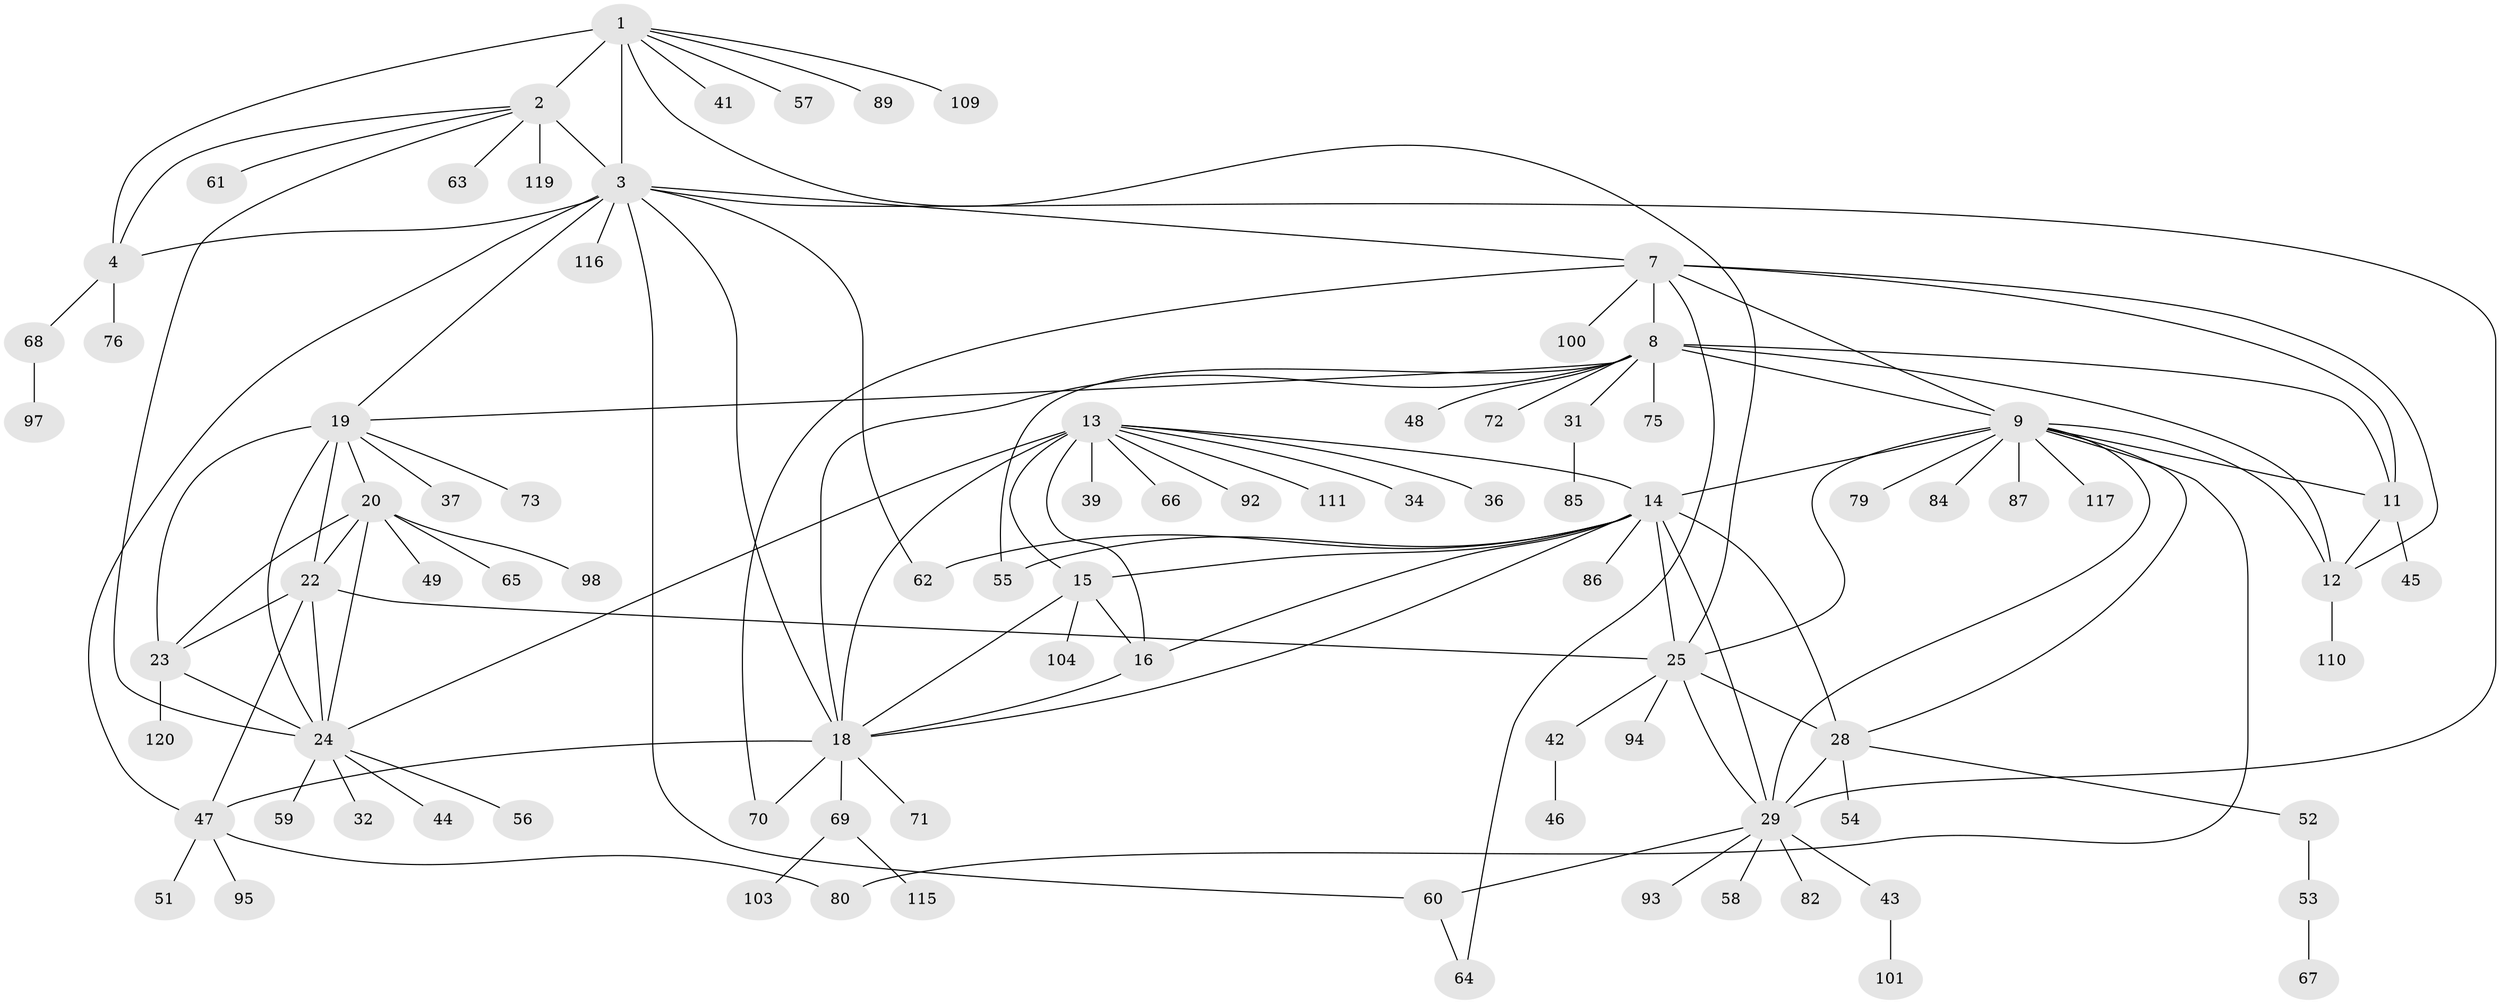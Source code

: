 // Generated by graph-tools (version 1.1) at 2025/52/02/27/25 19:52:17]
// undirected, 88 vertices, 130 edges
graph export_dot {
graph [start="1"]
  node [color=gray90,style=filled];
  1 [super="+5"];
  2 [super="+112"];
  3 [super="+6"];
  4 [super="+113"];
  7 [super="+38"];
  8 [super="+10"];
  9 [super="+27"];
  11 [super="+108"];
  12 [super="+107"];
  13 [super="+17"];
  14 [super="+26"];
  15 [super="+33"];
  16 [super="+118"];
  18 [super="+114"];
  19 [super="+21"];
  20 [super="+81"];
  22 [super="+83"];
  23 [super="+106"];
  24 [super="+50"];
  25 [super="+35"];
  28 [super="+30"];
  29 [super="+88"];
  31 [super="+40"];
  32;
  34;
  36;
  37;
  39;
  41;
  42;
  43 [super="+77"];
  44;
  45;
  46;
  47 [super="+74"];
  48;
  49;
  51;
  52;
  53;
  54;
  55;
  56;
  57;
  58;
  59;
  60;
  61;
  62;
  63;
  64;
  65;
  66;
  67;
  68;
  69 [super="+90"];
  70;
  71 [super="+99"];
  72 [super="+78"];
  73 [super="+91"];
  75 [super="+96"];
  76;
  79;
  80;
  82;
  84;
  85;
  86;
  87;
  89;
  92;
  93 [super="+105"];
  94;
  95 [super="+102"];
  97;
  98;
  100;
  101;
  103;
  104;
  109;
  110;
  111;
  115;
  116;
  117;
  119;
  120;
  1 -- 2 [weight=2];
  1 -- 3 [weight=4];
  1 -- 4 [weight=2];
  1 -- 41;
  1 -- 89;
  1 -- 57;
  1 -- 109;
  1 -- 25;
  2 -- 3 [weight=2];
  2 -- 4;
  2 -- 61;
  2 -- 63;
  2 -- 119;
  2 -- 24;
  3 -- 4 [weight=2];
  3 -- 7;
  3 -- 47;
  3 -- 18 [weight=2];
  3 -- 116;
  3 -- 60;
  3 -- 29;
  3 -- 62;
  3 -- 19;
  4 -- 68;
  4 -- 76;
  7 -- 8 [weight=2];
  7 -- 9;
  7 -- 11;
  7 -- 12;
  7 -- 64;
  7 -- 70;
  7 -- 100;
  8 -- 9 [weight=2];
  8 -- 11 [weight=2];
  8 -- 12 [weight=2];
  8 -- 55;
  8 -- 72;
  8 -- 75;
  8 -- 48;
  8 -- 18;
  8 -- 31;
  8 -- 19;
  9 -- 11;
  9 -- 12;
  9 -- 79;
  9 -- 80;
  9 -- 87;
  9 -- 14;
  9 -- 84;
  9 -- 117;
  9 -- 25;
  9 -- 28 [weight=2];
  9 -- 29;
  11 -- 12;
  11 -- 45;
  12 -- 110;
  13 -- 14 [weight=2];
  13 -- 15 [weight=2];
  13 -- 16 [weight=2];
  13 -- 18 [weight=2];
  13 -- 24;
  13 -- 34;
  13 -- 39;
  13 -- 111;
  13 -- 66;
  13 -- 36;
  13 -- 92;
  14 -- 15;
  14 -- 16;
  14 -- 18;
  14 -- 55;
  14 -- 62;
  14 -- 86;
  14 -- 25;
  14 -- 28 [weight=2];
  14 -- 29;
  15 -- 16;
  15 -- 18;
  15 -- 104;
  16 -- 18;
  18 -- 69;
  18 -- 70;
  18 -- 71;
  18 -- 47;
  19 -- 20 [weight=2];
  19 -- 22 [weight=2];
  19 -- 23 [weight=2];
  19 -- 24 [weight=2];
  19 -- 73;
  19 -- 37;
  20 -- 22;
  20 -- 23;
  20 -- 24;
  20 -- 49;
  20 -- 65;
  20 -- 98;
  22 -- 23;
  22 -- 24;
  22 -- 25;
  22 -- 47;
  23 -- 24;
  23 -- 120;
  24 -- 32;
  24 -- 44;
  24 -- 56;
  24 -- 59;
  25 -- 28 [weight=2];
  25 -- 29;
  25 -- 42;
  25 -- 94;
  28 -- 29 [weight=2];
  28 -- 54;
  28 -- 52;
  29 -- 43;
  29 -- 58;
  29 -- 60;
  29 -- 82;
  29 -- 93;
  31 -- 85;
  42 -- 46;
  43 -- 101;
  47 -- 51;
  47 -- 80;
  47 -- 95;
  52 -- 53;
  53 -- 67;
  60 -- 64;
  68 -- 97;
  69 -- 115;
  69 -- 103;
}
